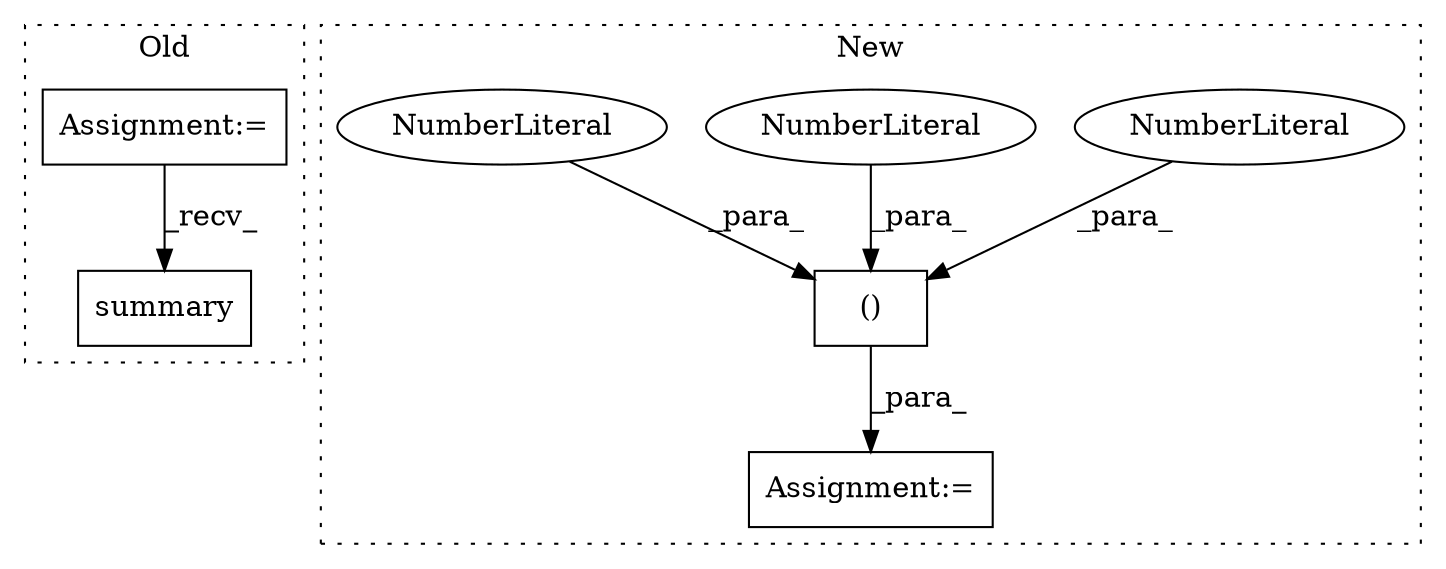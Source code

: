 digraph G {
subgraph cluster0 {
1 [label="summary" a="32" s="783" l="9" shape="box"];
6 [label="Assignment:=" a="7" s="491" l="1" shape="box"];
label = "Old";
style="dotted";
}
subgraph cluster1 {
2 [label="()" a="106" s="760" l="46" shape="box"];
3 [label="NumberLiteral" a="34" s="790" l="2" shape="ellipse"];
4 [label="NumberLiteral" a="34" s="775" l="2" shape="ellipse"];
5 [label="NumberLiteral" a="34" s="805" l="1" shape="ellipse"];
7 [label="Assignment:=" a="7" s="723" l="1" shape="box"];
label = "New";
style="dotted";
}
2 -> 7 [label="_para_"];
3 -> 2 [label="_para_"];
4 -> 2 [label="_para_"];
5 -> 2 [label="_para_"];
6 -> 1 [label="_recv_"];
}
